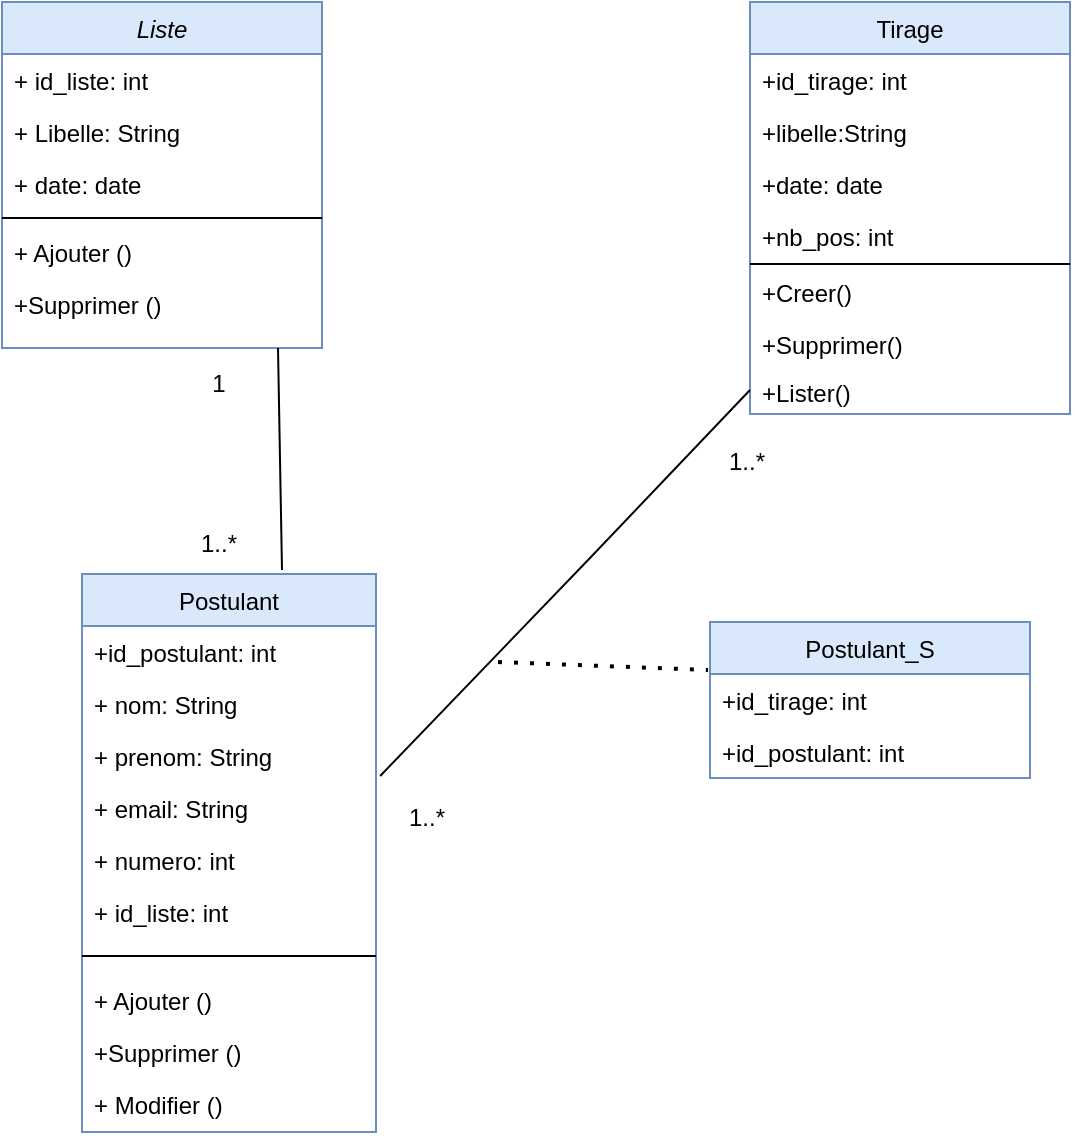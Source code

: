 <mxfile version="20.2.4" type="google" pages="2"><diagram id="C5RBs43oDa-KdzZeNtuy" name="Class Diagramm"><mxGraphModel grid="0" page="1" gridSize="10" guides="1" tooltips="1" connect="1" arrows="1" fold="1" pageScale="1" pageWidth="827" pageHeight="1169" math="0" shadow="0"><root><mxCell id="WIyWlLk6GJQsqaUBKTNV-0"/><mxCell id="WIyWlLk6GJQsqaUBKTNV-1" parent="WIyWlLk6GJQsqaUBKTNV-0"/><mxCell id="zkfFHV4jXpPFQw0GAbJ--0" value="Liste" style="swimlane;fontStyle=2;align=center;verticalAlign=top;childLayout=stackLayout;horizontal=1;startSize=26;horizontalStack=0;resizeParent=1;resizeLast=0;collapsible=1;marginBottom=0;rounded=0;shadow=0;strokeWidth=1;labelBackgroundColor=none;fillColor=#dae8fc;strokeColor=#6c8ebf;" vertex="1" parent="WIyWlLk6GJQsqaUBKTNV-1"><mxGeometry x="144" y="294" width="160" height="173" as="geometry"><mxRectangle x="230" y="140" width="160" height="26" as="alternateBounds"/></mxGeometry></mxCell><mxCell id="zkfFHV4jXpPFQw0GAbJ--1" value="+ id_liste: int" style="text;align=left;verticalAlign=top;spacingLeft=4;spacingRight=4;overflow=hidden;rotatable=0;points=[[0,0.5],[1,0.5]];portConstraint=eastwest;" vertex="1" parent="zkfFHV4jXpPFQw0GAbJ--0"><mxGeometry y="26" width="160" height="26" as="geometry"/></mxCell><mxCell id="zkfFHV4jXpPFQw0GAbJ--2" value="+ Libelle: String" style="text;align=left;verticalAlign=top;spacingLeft=4;spacingRight=4;overflow=hidden;rotatable=0;points=[[0,0.5],[1,0.5]];portConstraint=eastwest;rounded=0;shadow=0;html=0;" vertex="1" parent="zkfFHV4jXpPFQw0GAbJ--0"><mxGeometry y="52" width="160" height="26" as="geometry"/></mxCell><mxCell id="zkfFHV4jXpPFQw0GAbJ--3" value="+ date: date" style="text;align=left;verticalAlign=top;spacingLeft=4;spacingRight=4;overflow=hidden;rotatable=0;points=[[0,0.5],[1,0.5]];portConstraint=eastwest;rounded=0;shadow=0;html=0;" vertex="1" parent="zkfFHV4jXpPFQw0GAbJ--0"><mxGeometry y="78" width="160" height="26" as="geometry"/></mxCell><mxCell id="zkfFHV4jXpPFQw0GAbJ--4" value="" style="line;html=1;strokeWidth=1;align=left;verticalAlign=middle;spacingTop=-1;spacingLeft=3;spacingRight=3;rotatable=0;labelPosition=right;points=[];portConstraint=eastwest;" vertex="1" parent="zkfFHV4jXpPFQw0GAbJ--0"><mxGeometry y="104" width="160" height="8" as="geometry"/></mxCell><mxCell id="zkfFHV4jXpPFQw0GAbJ--5" value="+ Ajouter ()&#10;" style="text;align=left;verticalAlign=top;spacingLeft=4;spacingRight=4;overflow=hidden;rotatable=0;points=[[0,0.5],[1,0.5]];portConstraint=eastwest;" vertex="1" parent="zkfFHV4jXpPFQw0GAbJ--0"><mxGeometry y="112" width="160" height="26" as="geometry"/></mxCell><mxCell id="fgJwaDdH22MrfEHMn-9m-1" value="+Supprimer ()" style="text;align=left;verticalAlign=top;spacingLeft=4;spacingRight=4;overflow=hidden;rotatable=0;points=[[0,0.5],[1,0.5]];portConstraint=eastwest;" vertex="1" parent="zkfFHV4jXpPFQw0GAbJ--0"><mxGeometry y="138" width="160" height="26" as="geometry"/></mxCell><mxCell id="zkfFHV4jXpPFQw0GAbJ--6" value="Postulant" style="swimlane;fontStyle=0;align=center;verticalAlign=top;childLayout=stackLayout;horizontal=1;startSize=26;horizontalStack=0;resizeParent=1;resizeLast=0;collapsible=1;marginBottom=0;rounded=0;shadow=0;strokeWidth=1;fillColor=#dae8fc;strokeColor=#6c8ebf;" vertex="1" parent="WIyWlLk6GJQsqaUBKTNV-1"><mxGeometry x="184" y="580" width="147" height="279" as="geometry"><mxRectangle x="130" y="380" width="160" height="26" as="alternateBounds"/></mxGeometry></mxCell><mxCell id="zkfFHV4jXpPFQw0GAbJ--7" value="+id_postulant: int" style="text;align=left;verticalAlign=top;spacingLeft=4;spacingRight=4;overflow=hidden;rotatable=0;points=[[0,0.5],[1,0.5]];portConstraint=eastwest;" vertex="1" parent="zkfFHV4jXpPFQw0GAbJ--6"><mxGeometry y="26" width="147" height="26" as="geometry"/></mxCell><mxCell id="zkfFHV4jXpPFQw0GAbJ--8" value="+ nom: String" style="text;align=left;verticalAlign=top;spacingLeft=4;spacingRight=4;overflow=hidden;rotatable=0;points=[[0,0.5],[1,0.5]];portConstraint=eastwest;rounded=0;shadow=0;html=0;" vertex="1" parent="zkfFHV4jXpPFQw0GAbJ--6"><mxGeometry y="52" width="147" height="26" as="geometry"/></mxCell><mxCell id="fgJwaDdH22MrfEHMn-9m-2" value="+ prenom: String" style="text;align=left;verticalAlign=top;spacingLeft=4;spacingRight=4;overflow=hidden;rotatable=0;points=[[0,0.5],[1,0.5]];portConstraint=eastwest;rounded=0;shadow=0;html=0;" vertex="1" parent="zkfFHV4jXpPFQw0GAbJ--6"><mxGeometry y="78" width="147" height="26" as="geometry"/></mxCell><mxCell id="fgJwaDdH22MrfEHMn-9m-3" value="+ email: String" style="text;align=left;verticalAlign=top;spacingLeft=4;spacingRight=4;overflow=hidden;rotatable=0;points=[[0,0.5],[1,0.5]];portConstraint=eastwest;rounded=0;shadow=0;html=0;" vertex="1" parent="zkfFHV4jXpPFQw0GAbJ--6"><mxGeometry y="104" width="147" height="26" as="geometry"/></mxCell><mxCell id="fgJwaDdH22MrfEHMn-9m-9" value="+ numero: int" style="text;align=left;verticalAlign=top;spacingLeft=4;spacingRight=4;overflow=hidden;rotatable=0;points=[[0,0.5],[1,0.5]];portConstraint=eastwest;rounded=0;shadow=0;html=0;" vertex="1" parent="zkfFHV4jXpPFQw0GAbJ--6"><mxGeometry y="130" width="147" height="26" as="geometry"/></mxCell><mxCell id="fgJwaDdH22MrfEHMn-9m-4" value="+ id_liste: int" style="text;align=left;verticalAlign=top;spacingLeft=4;spacingRight=4;overflow=hidden;rotatable=0;points=[[0,0.5],[1,0.5]];portConstraint=eastwest;rounded=0;shadow=0;html=0;" vertex="1" parent="zkfFHV4jXpPFQw0GAbJ--6"><mxGeometry y="156" width="147" height="26" as="geometry"/></mxCell><mxCell id="zkfFHV4jXpPFQw0GAbJ--9" value="" style="line;html=1;strokeWidth=1;align=left;verticalAlign=middle;spacingTop=-1;spacingLeft=3;spacingRight=3;rotatable=0;labelPosition=right;points=[];portConstraint=eastwest;" vertex="1" parent="zkfFHV4jXpPFQw0GAbJ--6"><mxGeometry y="182" width="147" height="18" as="geometry"/></mxCell><mxCell id="fgJwaDdH22MrfEHMn-9m-6" value="+ Ajouter ()&#10;" style="text;align=left;verticalAlign=top;spacingLeft=4;spacingRight=4;overflow=hidden;rotatable=0;points=[[0,0.5],[1,0.5]];portConstraint=eastwest;" vertex="1" parent="zkfFHV4jXpPFQw0GAbJ--6"><mxGeometry y="200" width="147" height="26" as="geometry"/></mxCell><mxCell id="fgJwaDdH22MrfEHMn-9m-8" value="+Supprimer ()" style="text;align=left;verticalAlign=top;spacingLeft=4;spacingRight=4;overflow=hidden;rotatable=0;points=[[0,0.5],[1,0.5]];portConstraint=eastwest;" vertex="1" parent="zkfFHV4jXpPFQw0GAbJ--6"><mxGeometry y="226" width="147" height="26" as="geometry"/></mxCell><mxCell id="fgJwaDdH22MrfEHMn-9m-7" value="+ Modifier ()&#10;" style="text;align=left;verticalAlign=top;spacingLeft=4;spacingRight=4;overflow=hidden;rotatable=0;points=[[0,0.5],[1,0.5]];portConstraint=eastwest;" vertex="1" parent="zkfFHV4jXpPFQw0GAbJ--6"><mxGeometry y="252" width="147" height="26" as="geometry"/></mxCell><mxCell id="zkfFHV4jXpPFQw0GAbJ--13" value="Tirage" style="swimlane;fontStyle=0;align=center;verticalAlign=top;childLayout=stackLayout;horizontal=1;startSize=26;horizontalStack=0;resizeParent=1;resizeLast=0;collapsible=1;marginBottom=0;rounded=0;shadow=0;strokeWidth=1;fillColor=#dae8fc;strokeColor=#6c8ebf;" vertex="1" parent="WIyWlLk6GJQsqaUBKTNV-1"><mxGeometry x="518" y="294" width="160" height="206" as="geometry"><mxRectangle x="340" y="380" width="170" height="26" as="alternateBounds"/></mxGeometry></mxCell><mxCell id="zkfFHV4jXpPFQw0GAbJ--14" value="+id_tirage: int" style="text;align=left;verticalAlign=top;spacingLeft=4;spacingRight=4;overflow=hidden;rotatable=0;points=[[0,0.5],[1,0.5]];portConstraint=eastwest;" vertex="1" parent="zkfFHV4jXpPFQw0GAbJ--13"><mxGeometry y="26" width="160" height="26" as="geometry"/></mxCell><mxCell id="fgJwaDdH22MrfEHMn-9m-11" value="+libelle:String" style="text;align=left;verticalAlign=top;spacingLeft=4;spacingRight=4;overflow=hidden;rotatable=0;points=[[0,0.5],[1,0.5]];portConstraint=eastwest;" vertex="1" parent="zkfFHV4jXpPFQw0GAbJ--13"><mxGeometry y="52" width="160" height="26" as="geometry"/></mxCell><mxCell id="fgJwaDdH22MrfEHMn-9m-12" value="+date: date" style="text;align=left;verticalAlign=top;spacingLeft=4;spacingRight=4;overflow=hidden;rotatable=0;points=[[0,0.5],[1,0.5]];portConstraint=eastwest;" vertex="1" parent="zkfFHV4jXpPFQw0GAbJ--13"><mxGeometry y="78" width="160" height="26" as="geometry"/></mxCell><mxCell id="fgJwaDdH22MrfEHMn-9m-13" value="+nb_pos: int" style="text;align=left;verticalAlign=top;spacingLeft=4;spacingRight=4;overflow=hidden;rotatable=0;points=[[0,0.5],[1,0.5]];portConstraint=eastwest;" vertex="1" parent="zkfFHV4jXpPFQw0GAbJ--13"><mxGeometry y="104" width="160" height="26" as="geometry"/></mxCell><mxCell id="zkfFHV4jXpPFQw0GAbJ--15" value="" style="line;html=1;strokeWidth=1;align=left;verticalAlign=middle;spacingTop=-1;spacingLeft=3;spacingRight=3;rotatable=0;labelPosition=right;points=[];portConstraint=eastwest;" vertex="1" parent="zkfFHV4jXpPFQw0GAbJ--13"><mxGeometry y="130" width="160" height="2" as="geometry"/></mxCell><mxCell id="fgJwaDdH22MrfEHMn-9m-14" value="+Creer()" style="text;align=left;verticalAlign=top;spacingLeft=4;spacingRight=4;overflow=hidden;rotatable=0;points=[[0,0.5],[1,0.5]];portConstraint=eastwest;" vertex="1" parent="zkfFHV4jXpPFQw0GAbJ--13"><mxGeometry y="132" width="160" height="26" as="geometry"/></mxCell><mxCell id="zYqSU0S7CIyR6juHeD1U-0" value="+Supprimer()" style="text;align=left;verticalAlign=top;spacingLeft=4;spacingRight=4;overflow=hidden;rotatable=0;points=[[0,0.5],[1,0.5]];portConstraint=eastwest;" vertex="1" parent="zkfFHV4jXpPFQw0GAbJ--13"><mxGeometry y="158" width="160" height="24" as="geometry"/></mxCell><mxCell id="zYqSU0S7CIyR6juHeD1U-2" value="+Lister()" style="text;align=left;verticalAlign=top;spacingLeft=4;spacingRight=4;overflow=hidden;rotatable=0;points=[[0,0.5],[1,0.5]];portConstraint=eastwest;" vertex="1" parent="zkfFHV4jXpPFQw0GAbJ--13"><mxGeometry y="182" width="160" height="24" as="geometry"/></mxCell><mxCell id="fgJwaDdH22MrfEHMn-9m-15" value="Postulant_S" style="swimlane;fontStyle=0;align=center;verticalAlign=top;childLayout=stackLayout;horizontal=1;startSize=26;horizontalStack=0;resizeParent=1;resizeLast=0;collapsible=1;marginBottom=0;rounded=0;shadow=0;strokeWidth=1;fillColor=#dae8fc;strokeColor=#6c8ebf;" vertex="1" parent="WIyWlLk6GJQsqaUBKTNV-1"><mxGeometry x="498" y="604" width="160" height="78" as="geometry"><mxRectangle x="340" y="380" width="170" height="26" as="alternateBounds"/></mxGeometry></mxCell><mxCell id="fgJwaDdH22MrfEHMn-9m-16" value="+id_tirage: int" style="text;align=left;verticalAlign=top;spacingLeft=4;spacingRight=4;overflow=hidden;rotatable=0;points=[[0,0.5],[1,0.5]];portConstraint=eastwest;" vertex="1" parent="fgJwaDdH22MrfEHMn-9m-15"><mxGeometry y="26" width="160" height="26" as="geometry"/></mxCell><mxCell id="fgJwaDdH22MrfEHMn-9m-19" value="+id_postulant: int" style="text;align=left;verticalAlign=top;spacingLeft=4;spacingRight=4;overflow=hidden;rotatable=0;points=[[0,0.5],[1,0.5]];portConstraint=eastwest;" vertex="1" parent="fgJwaDdH22MrfEHMn-9m-15"><mxGeometry y="52" width="160" height="26" as="geometry"/></mxCell><mxCell id="fgJwaDdH22MrfEHMn-9m-22" value="" style="endArrow=none;html=1;rounded=0;" edge="1" parent="WIyWlLk6GJQsqaUBKTNV-1"><mxGeometry width="50" height="50" relative="1" as="geometry"><mxPoint x="284" y="578" as="sourcePoint"/><mxPoint x="282" y="467" as="targetPoint"/><Array as="points"/></mxGeometry></mxCell><mxCell id="fgJwaDdH22MrfEHMn-9m-23" value="1" style="text;html=1;align=center;verticalAlign=middle;resizable=0;points=[];autosize=1;strokeColor=none;fillColor=none;" vertex="1" parent="WIyWlLk6GJQsqaUBKTNV-1"><mxGeometry x="239" y="472" width="25" height="26" as="geometry"/></mxCell><mxCell id="fgJwaDdH22MrfEHMn-9m-24" value="1..*" style="text;html=1;align=center;verticalAlign=middle;resizable=0;points=[];autosize=1;strokeColor=none;fillColor=none;" vertex="1" parent="WIyWlLk6GJQsqaUBKTNV-1"><mxGeometry x="233.5" y="552" width="36" height="26" as="geometry"/></mxCell><mxCell id="fgJwaDdH22MrfEHMn-9m-25" value="" style="endArrow=none;html=1;rounded=0;exitX=1.014;exitY=0.885;exitDx=0;exitDy=0;exitPerimeter=0;entryX=0;entryY=0.5;entryDx=0;entryDy=0;entryPerimeter=0;" edge="1" parent="WIyWlLk6GJQsqaUBKTNV-1" source="fgJwaDdH22MrfEHMn-9m-2" target="zYqSU0S7CIyR6juHeD1U-2"><mxGeometry width="50" height="50" relative="1" as="geometry"><mxPoint x="487" y="521" as="sourcePoint"/><mxPoint x="479" y="533" as="targetPoint"/><Array as="points"><mxPoint x="438" y="572"/></Array></mxGeometry></mxCell><mxCell id="fgJwaDdH22MrfEHMn-9m-26" value="1..*" style="text;html=1;align=center;verticalAlign=middle;resizable=0;points=[];autosize=1;strokeColor=none;fillColor=none;" vertex="1" parent="WIyWlLk6GJQsqaUBKTNV-1"><mxGeometry x="498" y="511" width="36" height="26" as="geometry"/></mxCell><mxCell id="fgJwaDdH22MrfEHMn-9m-27" value="1..*" style="text;html=1;align=center;verticalAlign=middle;resizable=0;points=[];autosize=1;strokeColor=none;fillColor=none;" vertex="1" parent="WIyWlLk6GJQsqaUBKTNV-1"><mxGeometry x="338" y="689" width="36" height="26" as="geometry"/></mxCell><mxCell id="fgJwaDdH22MrfEHMn-9m-28" value="" style="endArrow=none;dashed=1;html=1;dashPattern=1 3;strokeWidth=2;rounded=0;entryX=-0.006;entryY=-0.077;entryDx=0;entryDy=0;entryPerimeter=0;" edge="1" parent="WIyWlLk6GJQsqaUBKTNV-1" target="fgJwaDdH22MrfEHMn-9m-16"><mxGeometry width="50" height="50" relative="1" as="geometry"><mxPoint x="392" y="624" as="sourcePoint"/><mxPoint x="480" y="574" as="targetPoint"/></mxGeometry></mxCell></root></mxGraphModel></diagram><diagram id="7q5Off20P1dz5tCppWjM" name="Use case"><mxGraphModel grid="0" page="1" gridSize="10" guides="1" tooltips="1" connect="1" arrows="1" fold="1" pageScale="1" pageWidth="827" pageHeight="1169" math="0" shadow="0"><root><mxCell id="0"/><mxCell id="1" parent="0"/><mxCell id="t3j1TYQ39mFPKZNA6Xg8-1" value="" style="whiteSpace=wrap;html=1;aspect=fixed;labelBackgroundColor=none;direction=south;" vertex="1" parent="1"><mxGeometry x="162" y="-1050" width="597" height="597" as="geometry"/></mxCell><mxCell id="t3j1TYQ39mFPKZNA6Xg8-2" value="Actor" style="shape=umlActor;verticalLabelPosition=bottom;verticalAlign=top;html=1;outlineConnect=0;labelBackgroundColor=none;" vertex="1" parent="1"><mxGeometry x="43" y="-865" width="90" height="154" as="geometry"/></mxCell><mxCell id="t3j1TYQ39mFPKZNA6Xg8-4" value="&lt;font style=&quot;font-size: 27px;&quot;&gt;Gestion de liste&lt;/font&gt;" style="ellipse;whiteSpace=wrap;html=1;labelBackgroundColor=none;fillColor=#dae8fc;strokeColor=#6c8ebf;" vertex="1" parent="1"><mxGeometry x="182" y="-1018" width="263" height="133" as="geometry"/></mxCell><mxCell id="t3j1TYQ39mFPKZNA6Xg8-5" value="&lt;font style=&quot;font-size: 28px;&quot;&gt;Gestion de&amp;nbsp;&lt;br&gt;Postulant&lt;/font&gt;" style="ellipse;whiteSpace=wrap;html=1;labelBackgroundColor=none;fillColor=#ffe6cc;strokeColor=#d79b00;" vertex="1" parent="1"><mxGeometry x="190" y="-848" width="267" height="144" as="geometry"/></mxCell><mxCell id="t3j1TYQ39mFPKZNA6Xg8-6" value="&lt;font style=&quot;font-size: 28px;&quot;&gt;Gestion&lt;br&gt;deTirage&lt;/font&gt;" style="ellipse;whiteSpace=wrap;html=1;labelBackgroundColor=none;fillColor=#e1d5e7;strokeColor=#9673a6;" vertex="1" parent="1"><mxGeometry x="187" y="-660" width="273" height="155" as="geometry"/></mxCell><mxCell id="t3j1TYQ39mFPKZNA6Xg8-7" value="Ajouter" style="ellipse;whiteSpace=wrap;html=1;labelBackgroundColor=none;fontSize=28;fillColor=#dae8fc;strokeColor=#6c8ebf;" vertex="1" parent="1"><mxGeometry x="600.5" y="-1032" width="106.5" height="51" as="geometry"/></mxCell><mxCell id="_JPf4DKU-mIrvXbP3h5E-1" value="Supprimer" style="ellipse;whiteSpace=wrap;html=1;labelBackgroundColor=none;fontSize=28;fillColor=#dae8fc;strokeColor=#6c8ebf;" vertex="1" parent="1"><mxGeometry x="594" y="-962" width="133" height="59" as="geometry"/></mxCell><mxCell id="_JPf4DKU-mIrvXbP3h5E-2" value="Ajouter" style="ellipse;whiteSpace=wrap;html=1;labelBackgroundColor=none;fontSize=28;fillColor=#ffe6cc;strokeColor=#d79b00;" vertex="1" parent="1"><mxGeometry x="613" y="-870" width="110.5" height="56" as="geometry"/></mxCell><mxCell id="_JPf4DKU-mIrvXbP3h5E-3" value="Supprimer" style="ellipse;whiteSpace=wrap;html=1;labelBackgroundColor=none;fontSize=28;fillColor=#ffe6cc;strokeColor=#d79b00;" vertex="1" parent="1"><mxGeometry x="608" y="-798" width="130" height="68" as="geometry"/></mxCell><mxCell id="_JPf4DKU-mIrvXbP3h5E-4" value="Modifier" style="ellipse;whiteSpace=wrap;html=1;labelBackgroundColor=none;fontSize=28;fillColor=#ffe6cc;strokeColor=#d79b00;" vertex="1" parent="1"><mxGeometry x="609.5" y="-719" width="117.5" height="67" as="geometry"/></mxCell><mxCell id="_JPf4DKU-mIrvXbP3h5E-5" value="Creer" style="ellipse;whiteSpace=wrap;html=1;labelBackgroundColor=none;fontSize=28;fillColor=#e1d5e7;strokeColor=#9673a6;" vertex="1" parent="1"><mxGeometry x="613" y="-616" width="140" height="50" as="geometry"/></mxCell><mxCell id="iIb-7ZCeYOhtfcxv2mpZ-10" value="Supprimer" style="ellipse;whiteSpace=wrap;html=1;labelBackgroundColor=none;fontSize=28;fillColor=#e1d5e7;strokeColor=#9673a6;" vertex="1" parent="1"><mxGeometry x="612" y="-552" width="137.63" height="47" as="geometry"/></mxCell><mxCell id="iIb-7ZCeYOhtfcxv2mpZ-11" value="Lister" style="ellipse;whiteSpace=wrap;html=1;labelBackgroundColor=none;fontSize=28;fillColor=#e1d5e7;strokeColor=#9673a6;" vertex="1" parent="1"><mxGeometry x="616.38" y="-500" width="133.25" height="47" as="geometry"/></mxCell><mxCell id="iIb-7ZCeYOhtfcxv2mpZ-21" value="Extends" style="endArrow=block;endSize=16;endFill=0;html=1;rounded=0;fontSize=28;entryX=0.146;entryY=0.521;entryDx=0;entryDy=0;entryPerimeter=0;" edge="1" parent="1" target="t3j1TYQ39mFPKZNA6Xg8-1"><mxGeometry width="160" relative="1" as="geometry"><mxPoint x="602" y="-997" as="sourcePoint"/><mxPoint x="457" y="-1004" as="targetPoint"/></mxGeometry></mxCell><mxCell id="iIb-7ZCeYOhtfcxv2mpZ-22" value="Extends" style="endArrow=block;endSize=16;endFill=0;html=1;rounded=0;fontSize=28;entryX=0.146;entryY=0.521;entryDx=0;entryDy=0;entryPerimeter=0;" edge="1" parent="1" source="_JPf4DKU-mIrvXbP3h5E-1"><mxGeometry x="-0.134" width="160" relative="1" as="geometry"><mxPoint x="598.04" y="-957" as="sourcePoint"/><mxPoint x="429.003" y="-915.838" as="targetPoint"/><mxPoint as="offset"/></mxGeometry></mxCell><mxCell id="iIb-7ZCeYOhtfcxv2mpZ-23" value="Extends" style="endArrow=block;endSize=16;endFill=0;html=1;rounded=0;fontSize=28;entryX=0.146;entryY=0.521;entryDx=0;entryDy=0;entryPerimeter=0;exitX=0.042;exitY=0.738;exitDx=0;exitDy=0;exitPerimeter=0;" edge="1" parent="1" source="_JPf4DKU-mIrvXbP3h5E-2"><mxGeometry x="-0.134" width="160" relative="1" as="geometry"><mxPoint x="611.998" y="-814.003" as="sourcePoint"/><mxPoint x="446.203" y="-801.898" as="targetPoint"/><mxPoint as="offset"/></mxGeometry></mxCell><mxCell id="iIb-7ZCeYOhtfcxv2mpZ-24" value="Extends" style="endArrow=block;endSize=16;endFill=0;html=1;rounded=0;fontSize=28;entryX=0.146;entryY=0.521;entryDx=0;entryDy=0;entryPerimeter=0;exitX=0;exitY=0.5;exitDx=0;exitDy=0;" edge="1" parent="1" source="_JPf4DKU-mIrvXbP3h5E-3"><mxGeometry x="-0.253" y="-10" width="160" relative="1" as="geometry"><mxPoint x="613.001" y="-780.002" as="sourcePoint"/><mxPoint x="441.563" y="-753.228" as="targetPoint"/><mxPoint as="offset"/></mxGeometry></mxCell><mxCell id="iIb-7ZCeYOhtfcxv2mpZ-25" value="Extends" style="endArrow=block;endSize=16;endFill=0;html=1;rounded=0;fontSize=28;entryX=0.548;entryY=0.568;entryDx=0;entryDy=0;entryPerimeter=0;exitX=0;exitY=0.5;exitDx=0;exitDy=0;" edge="1" parent="1" target="t3j1TYQ39mFPKZNA6Xg8-1"><mxGeometry x="-0.253" y="-10" width="160" relative="1" as="geometry"><mxPoint x="613" y="-690.89" as="sourcePoint"/><mxPoint x="446.563" y="-680.118" as="targetPoint"/><mxPoint as="offset"/></mxGeometry></mxCell><mxCell id="iIb-7ZCeYOhtfcxv2mpZ-26" value="Extends" style="endArrow=block;endSize=16;endFill=0;html=1;rounded=0;fontSize=28;entryX=0.548;entryY=0.568;entryDx=0;entryDy=0;entryPerimeter=0;" edge="1" parent="1"><mxGeometry x="-0.253" y="-10" width="160" relative="1" as="geometry"><mxPoint x="611" y="-592" as="sourcePoint"/><mxPoint x="435.004" y="-624.004" as="targetPoint"/><mxPoint as="offset"/></mxGeometry></mxCell><mxCell id="iIb-7ZCeYOhtfcxv2mpZ-28" value="Extends" style="endArrow=block;endSize=16;endFill=0;html=1;rounded=0;fontSize=28;entryX=0.548;entryY=0.568;entryDx=0;entryDy=0;entryPerimeter=0;" edge="1" parent="1"><mxGeometry x="-0.253" y="-10" width="160" relative="1" as="geometry"><mxPoint x="618" y="-537" as="sourcePoint"/><mxPoint x="457.004" y="-569.004" as="targetPoint"/><mxPoint as="offset"/></mxGeometry></mxCell><mxCell id="iIb-7ZCeYOhtfcxv2mpZ-29" value="Extends" style="endArrow=block;endSize=16;endFill=0;html=1;rounded=0;fontSize=28;entryX=0.889;entryY=0.822;entryDx=0;entryDy=0;entryPerimeter=0;" edge="1" parent="1" target="t3j1TYQ39mFPKZNA6Xg8-6"><mxGeometry x="-0.253" y="-10" width="160" relative="1" as="geometry"><mxPoint x="618" y="-484" as="sourcePoint"/><mxPoint x="457.004" y="-516.004" as="targetPoint"/><mxPoint as="offset"/></mxGeometry></mxCell><mxCell id="iIb-7ZCeYOhtfcxv2mpZ-31" value="" style="endArrow=none;endFill=0;endSize=12;html=1;rounded=0;fontSize=28;" edge="1" parent="1"><mxGeometry width="160" relative="1" as="geometry"><mxPoint x="131" y="-838" as="sourcePoint"/><mxPoint x="199" y="-917" as="targetPoint"/></mxGeometry></mxCell><mxCell id="iIb-7ZCeYOhtfcxv2mpZ-32" value="" style="endArrow=none;endFill=0;endSize=12;html=1;rounded=0;fontSize=28;" edge="1" parent="1" target="t3j1TYQ39mFPKZNA6Xg8-5"><mxGeometry width="160" relative="1" as="geometry"><mxPoint x="125" y="-776" as="sourcePoint"/><mxPoint x="180" y="-842" as="targetPoint"/></mxGeometry></mxCell><mxCell id="iIb-7ZCeYOhtfcxv2mpZ-33" value="" style="endArrow=none;endFill=0;endSize=12;html=1;rounded=0;fontSize=28;" edge="1" parent="1" target="t3j1TYQ39mFPKZNA6Xg8-6"><mxGeometry width="160" relative="1" as="geometry"><mxPoint x="125" y="-737" as="sourcePoint"/><mxPoint x="180" y="-716" as="targetPoint"/></mxGeometry></mxCell></root></mxGraphModel></diagram></mxfile>